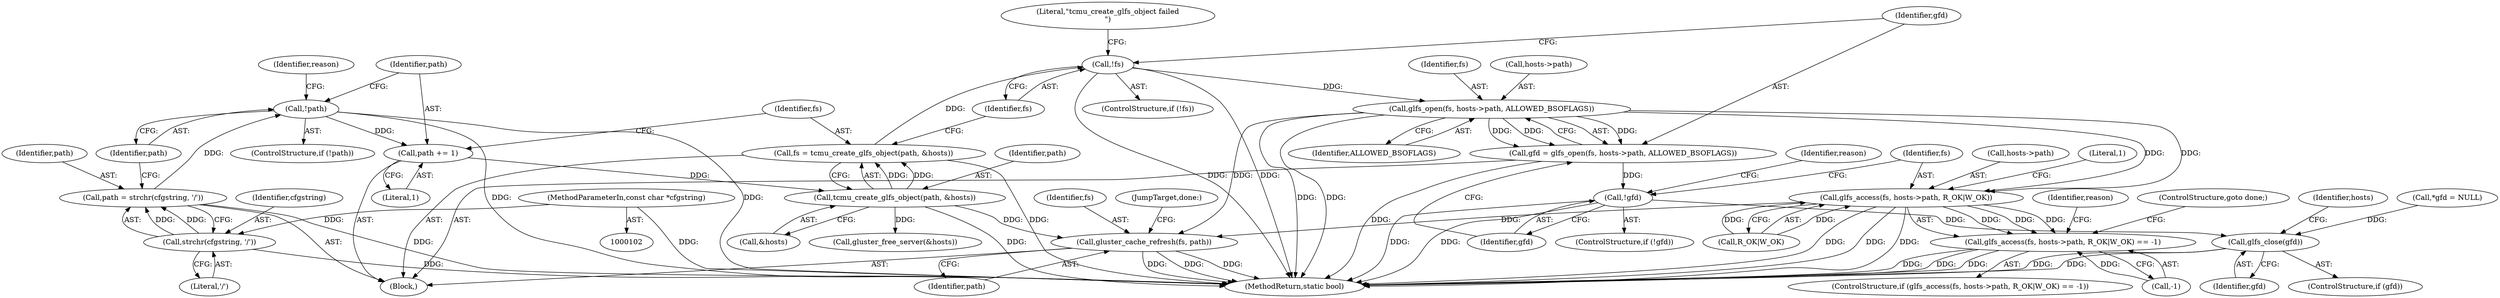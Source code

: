 digraph "1_tcmu-runner_61bd03e600d2abf309173e9186f4d465bb1b7157@API" {
"1000165" [label="(Call,glfs_open(fs, hosts->path, ALLOWED_BSOFLAGS))"];
"1000157" [label="(Call,!fs)"];
"1000150" [label="(Call,fs = tcmu_create_glfs_object(path, &hosts))"];
"1000152" [label="(Call,tcmu_create_glfs_object(path, &hosts))"];
"1000147" [label="(Call,path += 1)"];
"1000129" [label="(Call,!path)"];
"1000123" [label="(Call,path = strchr(cfgstring, '/'))"];
"1000125" [label="(Call,strchr(cfgstring, '/'))"];
"1000103" [label="(MethodParameterIn,const char *cfgstring)"];
"1000163" [label="(Call,gfd = glfs_open(fs, hosts->path, ALLOWED_BSOFLAGS))"];
"1000172" [label="(Call,!gfd)"];
"1000226" [label="(Call,glfs_close(gfd))"];
"1000192" [label="(Call,glfs_access(fs, hosts->path, R_OK|W_OK))"];
"1000191" [label="(Call,glfs_access(fs, hosts->path, R_OK|W_OK) == -1)"];
"1000220" [label="(Call,gluster_cache_refresh(fs, path))"];
"1000193" [label="(Identifier,fs)"];
"1000206" [label="(Identifier,reason)"];
"1000223" [label="(JumpTarget,done:)"];
"1000153" [label="(Identifier,path)"];
"1000126" [label="(Identifier,cfgstring)"];
"1000228" [label="(Call,gluster_free_server(&hosts))"];
"1000157" [label="(Call,!fs)"];
"1000151" [label="(Identifier,fs)"];
"1000230" [label="(Identifier,hosts)"];
"1000124" [label="(Identifier,path)"];
"1000233" [label="(MethodReturn,static bool)"];
"1000147" [label="(Call,path += 1)"];
"1000148" [label="(Identifier,path)"];
"1000172" [label="(Call,!gfd)"];
"1000158" [label="(Identifier,fs)"];
"1000178" [label="(Identifier,reason)"];
"1000201" [label="(Literal,1)"];
"1000112" [label="(Call,*gfd = NULL)"];
"1000130" [label="(Identifier,path)"];
"1000103" [label="(MethodParameterIn,const char *cfgstring)"];
"1000105" [label="(Block,)"];
"1000164" [label="(Identifier,gfd)"];
"1000218" [label="(ControlStructure,goto done;)"];
"1000221" [label="(Identifier,fs)"];
"1000171" [label="(ControlStructure,if (!gfd))"];
"1000194" [label="(Call,hosts->path)"];
"1000129" [label="(Call,!path)"];
"1000220" [label="(Call,gluster_cache_refresh(fs, path))"];
"1000161" [label="(Literal,\"tcmu_create_glfs_object failed\n\")"];
"1000135" [label="(Identifier,reason)"];
"1000150" [label="(Call,fs = tcmu_create_glfs_object(path, &hosts))"];
"1000156" [label="(ControlStructure,if (!fs))"];
"1000190" [label="(ControlStructure,if (glfs_access(fs, hosts->path, R_OK|W_OK) == -1))"];
"1000200" [label="(Call,-1)"];
"1000227" [label="(Identifier,gfd)"];
"1000197" [label="(Call,R_OK|W_OK)"];
"1000149" [label="(Literal,1)"];
"1000226" [label="(Call,glfs_close(gfd))"];
"1000163" [label="(Call,gfd = glfs_open(fs, hosts->path, ALLOWED_BSOFLAGS))"];
"1000127" [label="(Literal,'/')"];
"1000154" [label="(Call,&hosts)"];
"1000224" [label="(ControlStructure,if (gfd))"];
"1000123" [label="(Call,path = strchr(cfgstring, '/'))"];
"1000166" [label="(Identifier,fs)"];
"1000152" [label="(Call,tcmu_create_glfs_object(path, &hosts))"];
"1000165" [label="(Call,glfs_open(fs, hosts->path, ALLOWED_BSOFLAGS))"];
"1000125" [label="(Call,strchr(cfgstring, '/'))"];
"1000191" [label="(Call,glfs_access(fs, hosts->path, R_OK|W_OK) == -1)"];
"1000170" [label="(Identifier,ALLOWED_BSOFLAGS)"];
"1000173" [label="(Identifier,gfd)"];
"1000128" [label="(ControlStructure,if (!path))"];
"1000167" [label="(Call,hosts->path)"];
"1000192" [label="(Call,glfs_access(fs, hosts->path, R_OK|W_OK))"];
"1000222" [label="(Identifier,path)"];
"1000165" -> "1000163"  [label="AST: "];
"1000165" -> "1000170"  [label="CFG: "];
"1000166" -> "1000165"  [label="AST: "];
"1000167" -> "1000165"  [label="AST: "];
"1000170" -> "1000165"  [label="AST: "];
"1000163" -> "1000165"  [label="CFG: "];
"1000165" -> "1000233"  [label="DDG: "];
"1000165" -> "1000233"  [label="DDG: "];
"1000165" -> "1000163"  [label="DDG: "];
"1000165" -> "1000163"  [label="DDG: "];
"1000165" -> "1000163"  [label="DDG: "];
"1000157" -> "1000165"  [label="DDG: "];
"1000165" -> "1000192"  [label="DDG: "];
"1000165" -> "1000192"  [label="DDG: "];
"1000165" -> "1000220"  [label="DDG: "];
"1000157" -> "1000156"  [label="AST: "];
"1000157" -> "1000158"  [label="CFG: "];
"1000158" -> "1000157"  [label="AST: "];
"1000161" -> "1000157"  [label="CFG: "];
"1000164" -> "1000157"  [label="CFG: "];
"1000157" -> "1000233"  [label="DDG: "];
"1000157" -> "1000233"  [label="DDG: "];
"1000150" -> "1000157"  [label="DDG: "];
"1000150" -> "1000105"  [label="AST: "];
"1000150" -> "1000152"  [label="CFG: "];
"1000151" -> "1000150"  [label="AST: "];
"1000152" -> "1000150"  [label="AST: "];
"1000158" -> "1000150"  [label="CFG: "];
"1000150" -> "1000233"  [label="DDG: "];
"1000152" -> "1000150"  [label="DDG: "];
"1000152" -> "1000150"  [label="DDG: "];
"1000152" -> "1000154"  [label="CFG: "];
"1000153" -> "1000152"  [label="AST: "];
"1000154" -> "1000152"  [label="AST: "];
"1000152" -> "1000233"  [label="DDG: "];
"1000147" -> "1000152"  [label="DDG: "];
"1000152" -> "1000220"  [label="DDG: "];
"1000152" -> "1000228"  [label="DDG: "];
"1000147" -> "1000105"  [label="AST: "];
"1000147" -> "1000149"  [label="CFG: "];
"1000148" -> "1000147"  [label="AST: "];
"1000149" -> "1000147"  [label="AST: "];
"1000151" -> "1000147"  [label="CFG: "];
"1000129" -> "1000147"  [label="DDG: "];
"1000129" -> "1000128"  [label="AST: "];
"1000129" -> "1000130"  [label="CFG: "];
"1000130" -> "1000129"  [label="AST: "];
"1000135" -> "1000129"  [label="CFG: "];
"1000148" -> "1000129"  [label="CFG: "];
"1000129" -> "1000233"  [label="DDG: "];
"1000129" -> "1000233"  [label="DDG: "];
"1000123" -> "1000129"  [label="DDG: "];
"1000123" -> "1000105"  [label="AST: "];
"1000123" -> "1000125"  [label="CFG: "];
"1000124" -> "1000123"  [label="AST: "];
"1000125" -> "1000123"  [label="AST: "];
"1000130" -> "1000123"  [label="CFG: "];
"1000123" -> "1000233"  [label="DDG: "];
"1000125" -> "1000123"  [label="DDG: "];
"1000125" -> "1000123"  [label="DDG: "];
"1000125" -> "1000127"  [label="CFG: "];
"1000126" -> "1000125"  [label="AST: "];
"1000127" -> "1000125"  [label="AST: "];
"1000125" -> "1000233"  [label="DDG: "];
"1000103" -> "1000125"  [label="DDG: "];
"1000103" -> "1000102"  [label="AST: "];
"1000103" -> "1000233"  [label="DDG: "];
"1000163" -> "1000105"  [label="AST: "];
"1000164" -> "1000163"  [label="AST: "];
"1000173" -> "1000163"  [label="CFG: "];
"1000163" -> "1000233"  [label="DDG: "];
"1000163" -> "1000172"  [label="DDG: "];
"1000172" -> "1000171"  [label="AST: "];
"1000172" -> "1000173"  [label="CFG: "];
"1000173" -> "1000172"  [label="AST: "];
"1000178" -> "1000172"  [label="CFG: "];
"1000193" -> "1000172"  [label="CFG: "];
"1000172" -> "1000233"  [label="DDG: "];
"1000172" -> "1000233"  [label="DDG: "];
"1000172" -> "1000226"  [label="DDG: "];
"1000226" -> "1000224"  [label="AST: "];
"1000226" -> "1000227"  [label="CFG: "];
"1000227" -> "1000226"  [label="AST: "];
"1000230" -> "1000226"  [label="CFG: "];
"1000226" -> "1000233"  [label="DDG: "];
"1000226" -> "1000233"  [label="DDG: "];
"1000112" -> "1000226"  [label="DDG: "];
"1000192" -> "1000191"  [label="AST: "];
"1000192" -> "1000197"  [label="CFG: "];
"1000193" -> "1000192"  [label="AST: "];
"1000194" -> "1000192"  [label="AST: "];
"1000197" -> "1000192"  [label="AST: "];
"1000201" -> "1000192"  [label="CFG: "];
"1000192" -> "1000233"  [label="DDG: "];
"1000192" -> "1000233"  [label="DDG: "];
"1000192" -> "1000233"  [label="DDG: "];
"1000192" -> "1000191"  [label="DDG: "];
"1000192" -> "1000191"  [label="DDG: "];
"1000192" -> "1000191"  [label="DDG: "];
"1000197" -> "1000192"  [label="DDG: "];
"1000197" -> "1000192"  [label="DDG: "];
"1000192" -> "1000220"  [label="DDG: "];
"1000191" -> "1000190"  [label="AST: "];
"1000191" -> "1000200"  [label="CFG: "];
"1000200" -> "1000191"  [label="AST: "];
"1000206" -> "1000191"  [label="CFG: "];
"1000218" -> "1000191"  [label="CFG: "];
"1000191" -> "1000233"  [label="DDG: "];
"1000191" -> "1000233"  [label="DDG: "];
"1000191" -> "1000233"  [label="DDG: "];
"1000200" -> "1000191"  [label="DDG: "];
"1000220" -> "1000105"  [label="AST: "];
"1000220" -> "1000222"  [label="CFG: "];
"1000221" -> "1000220"  [label="AST: "];
"1000222" -> "1000220"  [label="AST: "];
"1000223" -> "1000220"  [label="CFG: "];
"1000220" -> "1000233"  [label="DDG: "];
"1000220" -> "1000233"  [label="DDG: "];
"1000220" -> "1000233"  [label="DDG: "];
}

